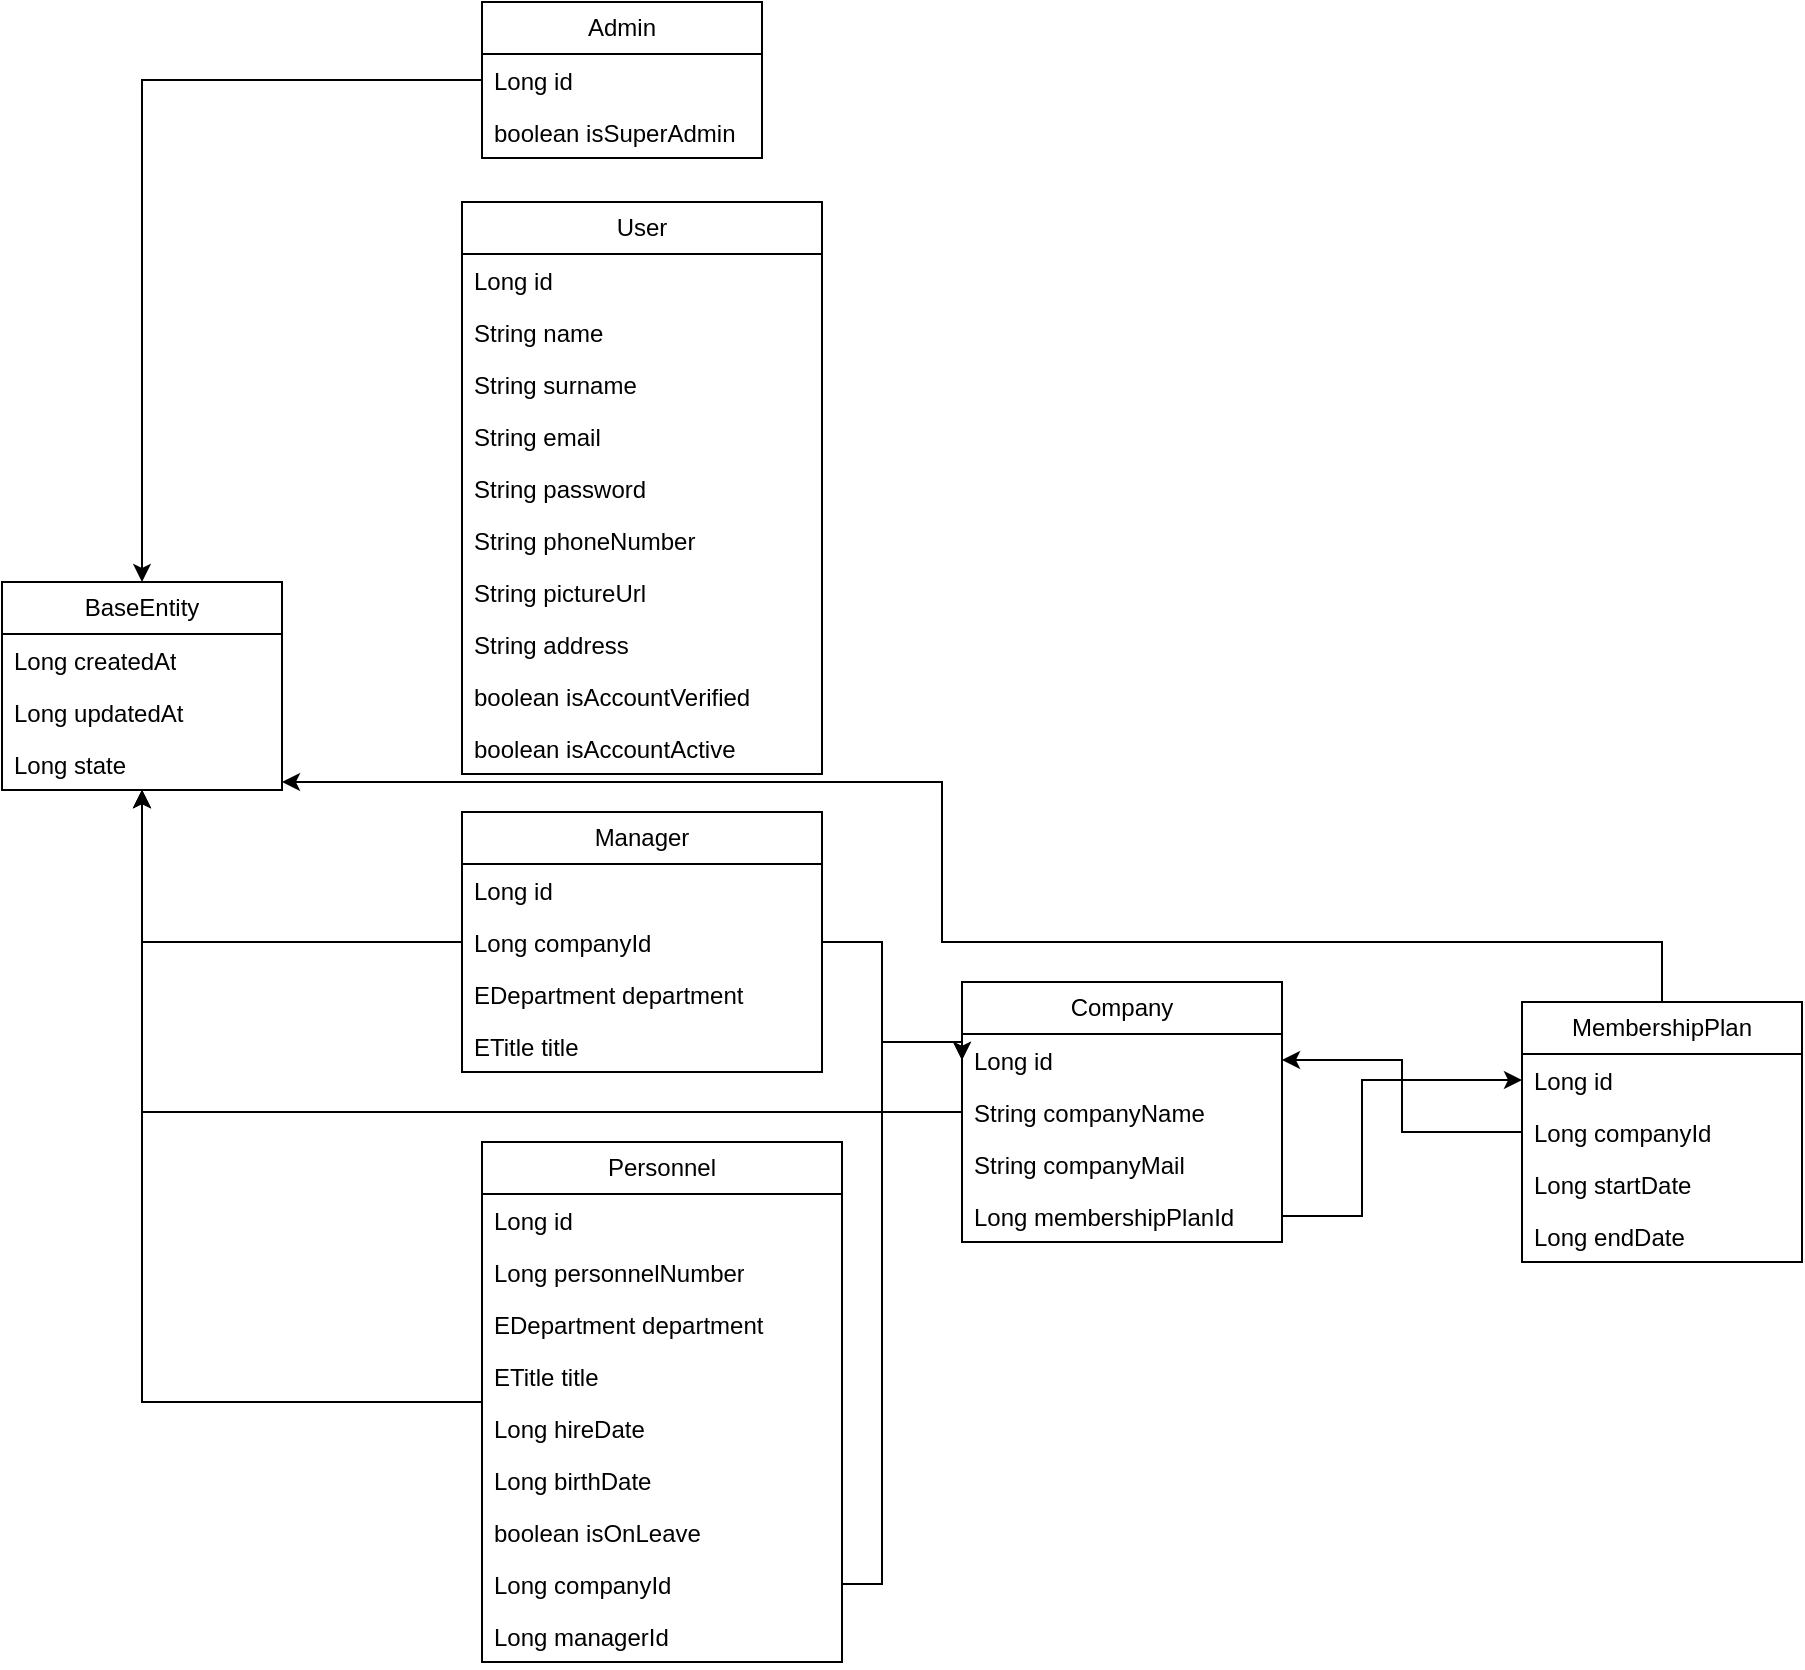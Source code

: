 <mxfile version="25.0.3">
  <diagram name="Page-1" id="JQjGDLMNNYIycWmXiqQI">
    <mxGraphModel dx="2209" dy="814" grid="1" gridSize="10" guides="1" tooltips="1" connect="1" arrows="1" fold="1" page="1" pageScale="1" pageWidth="827" pageHeight="1169" math="0" shadow="0">
      <root>
        <mxCell id="0" />
        <mxCell id="1" parent="0" />
        <mxCell id="xfO4hj81j89T_PluYwF2-3" value="BaseEntity" style="swimlane;fontStyle=0;childLayout=stackLayout;horizontal=1;startSize=26;fillColor=none;horizontalStack=0;resizeParent=1;resizeParentMax=0;resizeLast=0;collapsible=1;marginBottom=0;whiteSpace=wrap;html=1;" parent="1" vertex="1">
          <mxGeometry x="-220" y="340" width="140" height="104" as="geometry" />
        </mxCell>
        <mxCell id="xfO4hj81j89T_PluYwF2-4" value="Long createdAt" style="text;strokeColor=none;fillColor=none;align=left;verticalAlign=top;spacingLeft=4;spacingRight=4;overflow=hidden;rotatable=0;points=[[0,0.5],[1,0.5]];portConstraint=eastwest;whiteSpace=wrap;html=1;" parent="xfO4hj81j89T_PluYwF2-3" vertex="1">
          <mxGeometry y="26" width="140" height="26" as="geometry" />
        </mxCell>
        <mxCell id="xfO4hj81j89T_PluYwF2-5" value="Long updatedAt" style="text;strokeColor=none;fillColor=none;align=left;verticalAlign=top;spacingLeft=4;spacingRight=4;overflow=hidden;rotatable=0;points=[[0,0.5],[1,0.5]];portConstraint=eastwest;whiteSpace=wrap;html=1;" parent="xfO4hj81j89T_PluYwF2-3" vertex="1">
          <mxGeometry y="52" width="140" height="26" as="geometry" />
        </mxCell>
        <mxCell id="xfO4hj81j89T_PluYwF2-6" value="Long state" style="text;strokeColor=none;fillColor=none;align=left;verticalAlign=top;spacingLeft=4;spacingRight=4;overflow=hidden;rotatable=0;points=[[0,0.5],[1,0.5]];portConstraint=eastwest;whiteSpace=wrap;html=1;" parent="xfO4hj81j89T_PluYwF2-3" vertex="1">
          <mxGeometry y="78" width="140" height="26" as="geometry" />
        </mxCell>
        <mxCell id="xfO4hj81j89T_PluYwF2-50" style="edgeStyle=orthogonalEdgeStyle;rounded=0;orthogonalLoop=1;jettySize=auto;html=1;" parent="1" source="xfO4hj81j89T_PluYwF2-7" target="xfO4hj81j89T_PluYwF2-3" edge="1">
          <mxGeometry relative="1" as="geometry">
            <Array as="points">
              <mxPoint x="-150" y="89" />
            </Array>
          </mxGeometry>
        </mxCell>
        <mxCell id="xfO4hj81j89T_PluYwF2-7" value="Admin" style="swimlane;fontStyle=0;childLayout=stackLayout;horizontal=1;startSize=26;fillColor=none;horizontalStack=0;resizeParent=1;resizeParentMax=0;resizeLast=0;collapsible=1;marginBottom=0;whiteSpace=wrap;html=1;" parent="1" vertex="1">
          <mxGeometry x="20" y="50" width="140" height="78" as="geometry" />
        </mxCell>
        <mxCell id="xfO4hj81j89T_PluYwF2-8" value="Long id" style="text;strokeColor=none;fillColor=none;align=left;verticalAlign=top;spacingLeft=4;spacingRight=4;overflow=hidden;rotatable=0;points=[[0,0.5],[1,0.5]];portConstraint=eastwest;whiteSpace=wrap;html=1;" parent="xfO4hj81j89T_PluYwF2-7" vertex="1">
          <mxGeometry y="26" width="140" height="26" as="geometry" />
        </mxCell>
        <mxCell id="xfO4hj81j89T_PluYwF2-9" value="boolean isSuperAdmin" style="text;strokeColor=none;fillColor=none;align=left;verticalAlign=top;spacingLeft=4;spacingRight=4;overflow=hidden;rotatable=0;points=[[0,0.5],[1,0.5]];portConstraint=eastwest;whiteSpace=wrap;html=1;" parent="xfO4hj81j89T_PluYwF2-7" vertex="1">
          <mxGeometry y="52" width="140" height="26" as="geometry" />
        </mxCell>
        <mxCell id="xfO4hj81j89T_PluYwF2-26" style="edgeStyle=orthogonalEdgeStyle;rounded=0;orthogonalLoop=1;jettySize=auto;html=1;" parent="1" source="xfO4hj81j89T_PluYwF2-14" target="xfO4hj81j89T_PluYwF2-3" edge="1">
          <mxGeometry relative="1" as="geometry" />
        </mxCell>
        <mxCell id="xfO4hj81j89T_PluYwF2-14" value="Personnel" style="swimlane;fontStyle=0;childLayout=stackLayout;horizontal=1;startSize=26;fillColor=none;horizontalStack=0;resizeParent=1;resizeParentMax=0;resizeLast=0;collapsible=1;marginBottom=0;whiteSpace=wrap;html=1;" parent="1" vertex="1">
          <mxGeometry x="20" y="620" width="180" height="260" as="geometry" />
        </mxCell>
        <mxCell id="xfO4hj81j89T_PluYwF2-15" value="Long id" style="text;strokeColor=none;fillColor=none;align=left;verticalAlign=top;spacingLeft=4;spacingRight=4;overflow=hidden;rotatable=0;points=[[0,0.5],[1,0.5]];portConstraint=eastwest;whiteSpace=wrap;html=1;" parent="xfO4hj81j89T_PluYwF2-14" vertex="1">
          <mxGeometry y="26" width="180" height="26" as="geometry" />
        </mxCell>
        <mxCell id="xfO4hj81j89T_PluYwF2-17" value="Long personnelNumber" style="text;strokeColor=none;fillColor=none;align=left;verticalAlign=top;spacingLeft=4;spacingRight=4;overflow=hidden;rotatable=0;points=[[0,0.5],[1,0.5]];portConstraint=eastwest;whiteSpace=wrap;html=1;" parent="xfO4hj81j89T_PluYwF2-14" vertex="1">
          <mxGeometry y="52" width="180" height="26" as="geometry" />
        </mxCell>
        <mxCell id="xfO4hj81j89T_PluYwF2-20" value="EDepartment department" style="text;strokeColor=none;fillColor=none;align=left;verticalAlign=top;spacingLeft=4;spacingRight=4;overflow=hidden;rotatable=0;points=[[0,0.5],[1,0.5]];portConstraint=eastwest;whiteSpace=wrap;html=1;" parent="xfO4hj81j89T_PluYwF2-14" vertex="1">
          <mxGeometry y="78" width="180" height="26" as="geometry" />
        </mxCell>
        <mxCell id="xfO4hj81j89T_PluYwF2-16" value="ETitle title" style="text;strokeColor=none;fillColor=none;align=left;verticalAlign=top;spacingLeft=4;spacingRight=4;overflow=hidden;rotatable=0;points=[[0,0.5],[1,0.5]];portConstraint=eastwest;whiteSpace=wrap;html=1;" parent="xfO4hj81j89T_PluYwF2-14" vertex="1">
          <mxGeometry y="104" width="180" height="26" as="geometry" />
        </mxCell>
        <mxCell id="xfO4hj81j89T_PluYwF2-22" value="Long hireDate" style="text;strokeColor=none;fillColor=none;align=left;verticalAlign=top;spacingLeft=4;spacingRight=4;overflow=hidden;rotatable=0;points=[[0,0.5],[1,0.5]];portConstraint=eastwest;whiteSpace=wrap;html=1;" parent="xfO4hj81j89T_PluYwF2-14" vertex="1">
          <mxGeometry y="130" width="180" height="26" as="geometry" />
        </mxCell>
        <mxCell id="xfO4hj81j89T_PluYwF2-23" value="Long birthDate" style="text;strokeColor=none;fillColor=none;align=left;verticalAlign=top;spacingLeft=4;spacingRight=4;overflow=hidden;rotatable=0;points=[[0,0.5],[1,0.5]];portConstraint=eastwest;whiteSpace=wrap;html=1;" parent="xfO4hj81j89T_PluYwF2-14" vertex="1">
          <mxGeometry y="156" width="180" height="26" as="geometry" />
        </mxCell>
        <mxCell id="xfO4hj81j89T_PluYwF2-24" value="boolean isOnLeave" style="text;strokeColor=none;fillColor=none;align=left;verticalAlign=top;spacingLeft=4;spacingRight=4;overflow=hidden;rotatable=0;points=[[0,0.5],[1,0.5]];portConstraint=eastwest;whiteSpace=wrap;html=1;" parent="xfO4hj81j89T_PluYwF2-14" vertex="1">
          <mxGeometry y="182" width="180" height="26" as="geometry" />
        </mxCell>
        <mxCell id="xfO4hj81j89T_PluYwF2-25" value="Long companyId" style="text;strokeColor=none;fillColor=none;align=left;verticalAlign=top;spacingLeft=4;spacingRight=4;overflow=hidden;rotatable=0;points=[[0,0.5],[1,0.5]];portConstraint=eastwest;whiteSpace=wrap;html=1;" parent="xfO4hj81j89T_PluYwF2-14" vertex="1">
          <mxGeometry y="208" width="180" height="26" as="geometry" />
        </mxCell>
        <mxCell id="xfO4hj81j89T_PluYwF2-21" value="Long managerId" style="text;strokeColor=none;fillColor=none;align=left;verticalAlign=top;spacingLeft=4;spacingRight=4;overflow=hidden;rotatable=0;points=[[0,0.5],[1,0.5]];portConstraint=eastwest;whiteSpace=wrap;html=1;" parent="xfO4hj81j89T_PluYwF2-14" vertex="1">
          <mxGeometry y="234" width="180" height="26" as="geometry" />
        </mxCell>
        <mxCell id="xfO4hj81j89T_PluYwF2-37" style="edgeStyle=orthogonalEdgeStyle;rounded=0;orthogonalLoop=1;jettySize=auto;html=1;" parent="1" source="xfO4hj81j89T_PluYwF2-27" target="xfO4hj81j89T_PluYwF2-3" edge="1">
          <mxGeometry relative="1" as="geometry" />
        </mxCell>
        <mxCell id="whcp91QDlgHwBViFMDAG-19" style="edgeStyle=orthogonalEdgeStyle;rounded=0;orthogonalLoop=1;jettySize=auto;html=1;entryX=0;entryY=0.5;entryDx=0;entryDy=0;" edge="1" parent="1" source="xfO4hj81j89T_PluYwF2-27" target="7">
          <mxGeometry relative="1" as="geometry">
            <Array as="points">
              <mxPoint x="220" y="520" />
              <mxPoint x="220" y="570" />
              <mxPoint x="260" y="570" />
            </Array>
          </mxGeometry>
        </mxCell>
        <mxCell id="xfO4hj81j89T_PluYwF2-27" value="Manager" style="swimlane;fontStyle=0;childLayout=stackLayout;horizontal=1;startSize=26;fillColor=none;horizontalStack=0;resizeParent=1;resizeParentMax=0;resizeLast=0;collapsible=1;marginBottom=0;whiteSpace=wrap;html=1;" parent="1" vertex="1">
          <mxGeometry x="10" y="455" width="180" height="130" as="geometry" />
        </mxCell>
        <mxCell id="xfO4hj81j89T_PluYwF2-28" value="Long id" style="text;strokeColor=none;fillColor=none;align=left;verticalAlign=top;spacingLeft=4;spacingRight=4;overflow=hidden;rotatable=0;points=[[0,0.5],[1,0.5]];portConstraint=eastwest;whiteSpace=wrap;html=1;" parent="xfO4hj81j89T_PluYwF2-27" vertex="1">
          <mxGeometry y="26" width="180" height="26" as="geometry" />
        </mxCell>
        <mxCell id="xfO4hj81j89T_PluYwF2-29" value="Long companyId" style="text;strokeColor=none;fillColor=none;align=left;verticalAlign=top;spacingLeft=4;spacingRight=4;overflow=hidden;rotatable=0;points=[[0,0.5],[1,0.5]];portConstraint=eastwest;whiteSpace=wrap;html=1;" parent="xfO4hj81j89T_PluYwF2-27" vertex="1">
          <mxGeometry y="52" width="180" height="26" as="geometry" />
        </mxCell>
        <mxCell id="xfO4hj81j89T_PluYwF2-30" value="EDepartment department" style="text;strokeColor=none;fillColor=none;align=left;verticalAlign=top;spacingLeft=4;spacingRight=4;overflow=hidden;rotatable=0;points=[[0,0.5],[1,0.5]];portConstraint=eastwest;whiteSpace=wrap;html=1;" parent="xfO4hj81j89T_PluYwF2-27" vertex="1">
          <mxGeometry y="78" width="180" height="26" as="geometry" />
        </mxCell>
        <mxCell id="xfO4hj81j89T_PluYwF2-31" value="ETitle title" style="text;strokeColor=none;fillColor=none;align=left;verticalAlign=top;spacingLeft=4;spacingRight=4;overflow=hidden;rotatable=0;points=[[0,0.5],[1,0.5]];portConstraint=eastwest;whiteSpace=wrap;html=1;" parent="xfO4hj81j89T_PluYwF2-27" vertex="1">
          <mxGeometry y="104" width="180" height="26" as="geometry" />
        </mxCell>
        <mxCell id="xfO4hj81j89T_PluYwF2-38" value="User" style="swimlane;fontStyle=0;childLayout=stackLayout;horizontal=1;startSize=26;fillColor=none;horizontalStack=0;resizeParent=1;resizeParentMax=0;resizeLast=0;collapsible=1;marginBottom=0;whiteSpace=wrap;html=1;" parent="1" vertex="1">
          <mxGeometry x="10" y="150" width="180" height="286" as="geometry" />
        </mxCell>
        <mxCell id="xfO4hj81j89T_PluYwF2-39" value="Long id" style="text;strokeColor=none;fillColor=none;align=left;verticalAlign=top;spacingLeft=4;spacingRight=4;overflow=hidden;rotatable=0;points=[[0,0.5],[1,0.5]];portConstraint=eastwest;whiteSpace=wrap;html=1;" parent="xfO4hj81j89T_PluYwF2-38" vertex="1">
          <mxGeometry y="26" width="180" height="26" as="geometry" />
        </mxCell>
        <mxCell id="xfO4hj81j89T_PluYwF2-40" value="String name" style="text;strokeColor=none;fillColor=none;align=left;verticalAlign=top;spacingLeft=4;spacingRight=4;overflow=hidden;rotatable=0;points=[[0,0.5],[1,0.5]];portConstraint=eastwest;whiteSpace=wrap;html=1;" parent="xfO4hj81j89T_PluYwF2-38" vertex="1">
          <mxGeometry y="52" width="180" height="26" as="geometry" />
        </mxCell>
        <mxCell id="xfO4hj81j89T_PluYwF2-41" value="String surname" style="text;strokeColor=none;fillColor=none;align=left;verticalAlign=top;spacingLeft=4;spacingRight=4;overflow=hidden;rotatable=0;points=[[0,0.5],[1,0.5]];portConstraint=eastwest;whiteSpace=wrap;html=1;" parent="xfO4hj81j89T_PluYwF2-38" vertex="1">
          <mxGeometry y="78" width="180" height="26" as="geometry" />
        </mxCell>
        <mxCell id="xfO4hj81j89T_PluYwF2-42" value="String email" style="text;strokeColor=none;fillColor=none;align=left;verticalAlign=top;spacingLeft=4;spacingRight=4;overflow=hidden;rotatable=0;points=[[0,0.5],[1,0.5]];portConstraint=eastwest;whiteSpace=wrap;html=1;" parent="xfO4hj81j89T_PluYwF2-38" vertex="1">
          <mxGeometry y="104" width="180" height="26" as="geometry" />
        </mxCell>
        <mxCell id="xfO4hj81j89T_PluYwF2-43" value="String password" style="text;strokeColor=none;fillColor=none;align=left;verticalAlign=top;spacingLeft=4;spacingRight=4;overflow=hidden;rotatable=0;points=[[0,0.5],[1,0.5]];portConstraint=eastwest;whiteSpace=wrap;html=1;" parent="xfO4hj81j89T_PluYwF2-38" vertex="1">
          <mxGeometry y="130" width="180" height="26" as="geometry" />
        </mxCell>
        <mxCell id="xfO4hj81j89T_PluYwF2-44" value="String phoneNumber" style="text;strokeColor=none;fillColor=none;align=left;verticalAlign=top;spacingLeft=4;spacingRight=4;overflow=hidden;rotatable=0;points=[[0,0.5],[1,0.5]];portConstraint=eastwest;whiteSpace=wrap;html=1;" parent="xfO4hj81j89T_PluYwF2-38" vertex="1">
          <mxGeometry y="156" width="180" height="26" as="geometry" />
        </mxCell>
        <mxCell id="xfO4hj81j89T_PluYwF2-45" value="String pictureUrl" style="text;strokeColor=none;fillColor=none;align=left;verticalAlign=top;spacingLeft=4;spacingRight=4;overflow=hidden;rotatable=0;points=[[0,0.5],[1,0.5]];portConstraint=eastwest;whiteSpace=wrap;html=1;" parent="xfO4hj81j89T_PluYwF2-38" vertex="1">
          <mxGeometry y="182" width="180" height="26" as="geometry" />
        </mxCell>
        <mxCell id="xfO4hj81j89T_PluYwF2-46" value="String address" style="text;strokeColor=none;fillColor=none;align=left;verticalAlign=top;spacingLeft=4;spacingRight=4;overflow=hidden;rotatable=0;points=[[0,0.5],[1,0.5]];portConstraint=eastwest;whiteSpace=wrap;html=1;" parent="xfO4hj81j89T_PluYwF2-38" vertex="1">
          <mxGeometry y="208" width="180" height="26" as="geometry" />
        </mxCell>
        <mxCell id="xfO4hj81j89T_PluYwF2-47" value="boolean isAccountVerified" style="text;strokeColor=none;fillColor=none;align=left;verticalAlign=top;spacingLeft=4;spacingRight=4;overflow=hidden;rotatable=0;points=[[0,0.5],[1,0.5]];portConstraint=eastwest;whiteSpace=wrap;html=1;" parent="xfO4hj81j89T_PluYwF2-38" vertex="1">
          <mxGeometry y="234" width="180" height="26" as="geometry" />
        </mxCell>
        <mxCell id="xfO4hj81j89T_PluYwF2-48" value="boolean isAccountActive" style="text;strokeColor=none;fillColor=none;align=left;verticalAlign=top;spacingLeft=4;spacingRight=4;overflow=hidden;rotatable=0;points=[[0,0.5],[1,0.5]];portConstraint=eastwest;whiteSpace=wrap;html=1;" parent="xfO4hj81j89T_PluYwF2-38" vertex="1">
          <mxGeometry y="260" width="180" height="26" as="geometry" />
        </mxCell>
        <mxCell id="whcp91QDlgHwBViFMDAG-16" style="edgeStyle=orthogonalEdgeStyle;rounded=0;orthogonalLoop=1;jettySize=auto;html=1;" edge="1" parent="1" source="2" target="xfO4hj81j89T_PluYwF2-3">
          <mxGeometry relative="1" as="geometry">
            <Array as="points">
              <mxPoint x="610" y="520" />
              <mxPoint x="250" y="520" />
              <mxPoint x="250" y="440" />
            </Array>
          </mxGeometry>
        </mxCell>
        <mxCell id="2" value="MembershipPlan" style="swimlane;fontStyle=0;childLayout=stackLayout;horizontal=1;startSize=26;fillColor=none;horizontalStack=0;resizeParent=1;resizeParentMax=0;resizeLast=0;collapsible=1;marginBottom=0;whiteSpace=wrap;html=1;" parent="1" vertex="1">
          <mxGeometry x="540" y="550" width="140" height="130" as="geometry" />
        </mxCell>
        <mxCell id="3" value="Long id" style="text;strokeColor=none;fillColor=none;align=left;verticalAlign=top;spacingLeft=4;spacingRight=4;overflow=hidden;rotatable=0;points=[[0,0.5],[1,0.5]];portConstraint=eastwest;whiteSpace=wrap;html=1;" parent="2" vertex="1">
          <mxGeometry y="26" width="140" height="26" as="geometry" />
        </mxCell>
        <mxCell id="4" value="Long companyId" style="text;strokeColor=none;fillColor=none;align=left;verticalAlign=top;spacingLeft=4;spacingRight=4;overflow=hidden;rotatable=0;points=[[0,0.5],[1,0.5]];portConstraint=eastwest;whiteSpace=wrap;html=1;" parent="2" vertex="1">
          <mxGeometry y="52" width="140" height="26" as="geometry" />
        </mxCell>
        <mxCell id="5" value="Long startDate" style="text;strokeColor=none;fillColor=none;align=left;verticalAlign=top;spacingLeft=4;spacingRight=4;overflow=hidden;rotatable=0;points=[[0,0.5],[1,0.5]];portConstraint=eastwest;whiteSpace=wrap;html=1;" parent="2" vertex="1">
          <mxGeometry y="78" width="140" height="26" as="geometry" />
        </mxCell>
        <mxCell id="xfO4hj81j89T_PluYwF2-32" value="Long endDate" style="text;strokeColor=none;fillColor=none;align=left;verticalAlign=top;spacingLeft=4;spacingRight=4;overflow=hidden;rotatable=0;points=[[0,0.5],[1,0.5]];portConstraint=eastwest;whiteSpace=wrap;html=1;" parent="2" vertex="1">
          <mxGeometry y="104" width="140" height="26" as="geometry" />
        </mxCell>
        <mxCell id="whcp91QDlgHwBViFMDAG-17" style="edgeStyle=orthogonalEdgeStyle;rounded=0;orthogonalLoop=1;jettySize=auto;html=1;" edge="1" parent="1" source="6" target="xfO4hj81j89T_PluYwF2-3">
          <mxGeometry relative="1" as="geometry" />
        </mxCell>
        <mxCell id="6" value="Company" style="swimlane;fontStyle=0;childLayout=stackLayout;horizontal=1;startSize=26;fillColor=none;horizontalStack=0;resizeParent=1;resizeParentMax=0;resizeLast=0;collapsible=1;marginBottom=0;whiteSpace=wrap;html=1;" parent="1" vertex="1">
          <mxGeometry x="260" y="540" width="160" height="130" as="geometry" />
        </mxCell>
        <mxCell id="7" value="Long id" style="text;strokeColor=none;fillColor=none;align=left;verticalAlign=top;spacingLeft=4;spacingRight=4;overflow=hidden;rotatable=0;points=[[0,0.5],[1,0.5]];portConstraint=eastwest;whiteSpace=wrap;html=1;" parent="6" vertex="1">
          <mxGeometry y="26" width="160" height="26" as="geometry" />
        </mxCell>
        <mxCell id="8" value="String companyName" style="text;strokeColor=none;fillColor=none;align=left;verticalAlign=top;spacingLeft=4;spacingRight=4;overflow=hidden;rotatable=0;points=[[0,0.5],[1,0.5]];portConstraint=eastwest;whiteSpace=wrap;html=1;" parent="6" vertex="1">
          <mxGeometry y="52" width="160" height="26" as="geometry" />
        </mxCell>
        <mxCell id="9" value="String companyMail" style="text;strokeColor=none;fillColor=none;align=left;verticalAlign=top;spacingLeft=4;spacingRight=4;overflow=hidden;rotatable=0;points=[[0,0.5],[1,0.5]];portConstraint=eastwest;whiteSpace=wrap;html=1;" parent="6" vertex="1">
          <mxGeometry y="78" width="160" height="26" as="geometry" />
        </mxCell>
        <mxCell id="10" value="Long membershipPlanId" style="text;strokeColor=none;fillColor=none;align=left;verticalAlign=top;spacingLeft=4;spacingRight=4;overflow=hidden;rotatable=0;points=[[0,0.5],[1,0.5]];portConstraint=eastwest;whiteSpace=wrap;html=1;" parent="6" vertex="1">
          <mxGeometry y="104" width="160" height="26" as="geometry" />
        </mxCell>
        <mxCell id="whcp91QDlgHwBViFMDAG-20" style="edgeStyle=orthogonalEdgeStyle;rounded=0;orthogonalLoop=1;jettySize=auto;html=1;entryX=0;entryY=0.5;entryDx=0;entryDy=0;" edge="1" parent="1" source="xfO4hj81j89T_PluYwF2-25" target="7">
          <mxGeometry relative="1" as="geometry">
            <Array as="points">
              <mxPoint x="220" y="841" />
              <mxPoint x="220" y="570" />
              <mxPoint x="260" y="570" />
            </Array>
          </mxGeometry>
        </mxCell>
        <mxCell id="whcp91QDlgHwBViFMDAG-23" style="edgeStyle=orthogonalEdgeStyle;rounded=0;orthogonalLoop=1;jettySize=auto;html=1;" edge="1" parent="1" source="10" target="3">
          <mxGeometry relative="1" as="geometry">
            <Array as="points">
              <mxPoint x="460" y="657" />
              <mxPoint x="460" y="589" />
            </Array>
          </mxGeometry>
        </mxCell>
        <mxCell id="whcp91QDlgHwBViFMDAG-24" style="edgeStyle=orthogonalEdgeStyle;rounded=0;orthogonalLoop=1;jettySize=auto;html=1;entryX=1;entryY=0.5;entryDx=0;entryDy=0;" edge="1" parent="1" source="4" target="7">
          <mxGeometry relative="1" as="geometry" />
        </mxCell>
      </root>
    </mxGraphModel>
  </diagram>
</mxfile>
